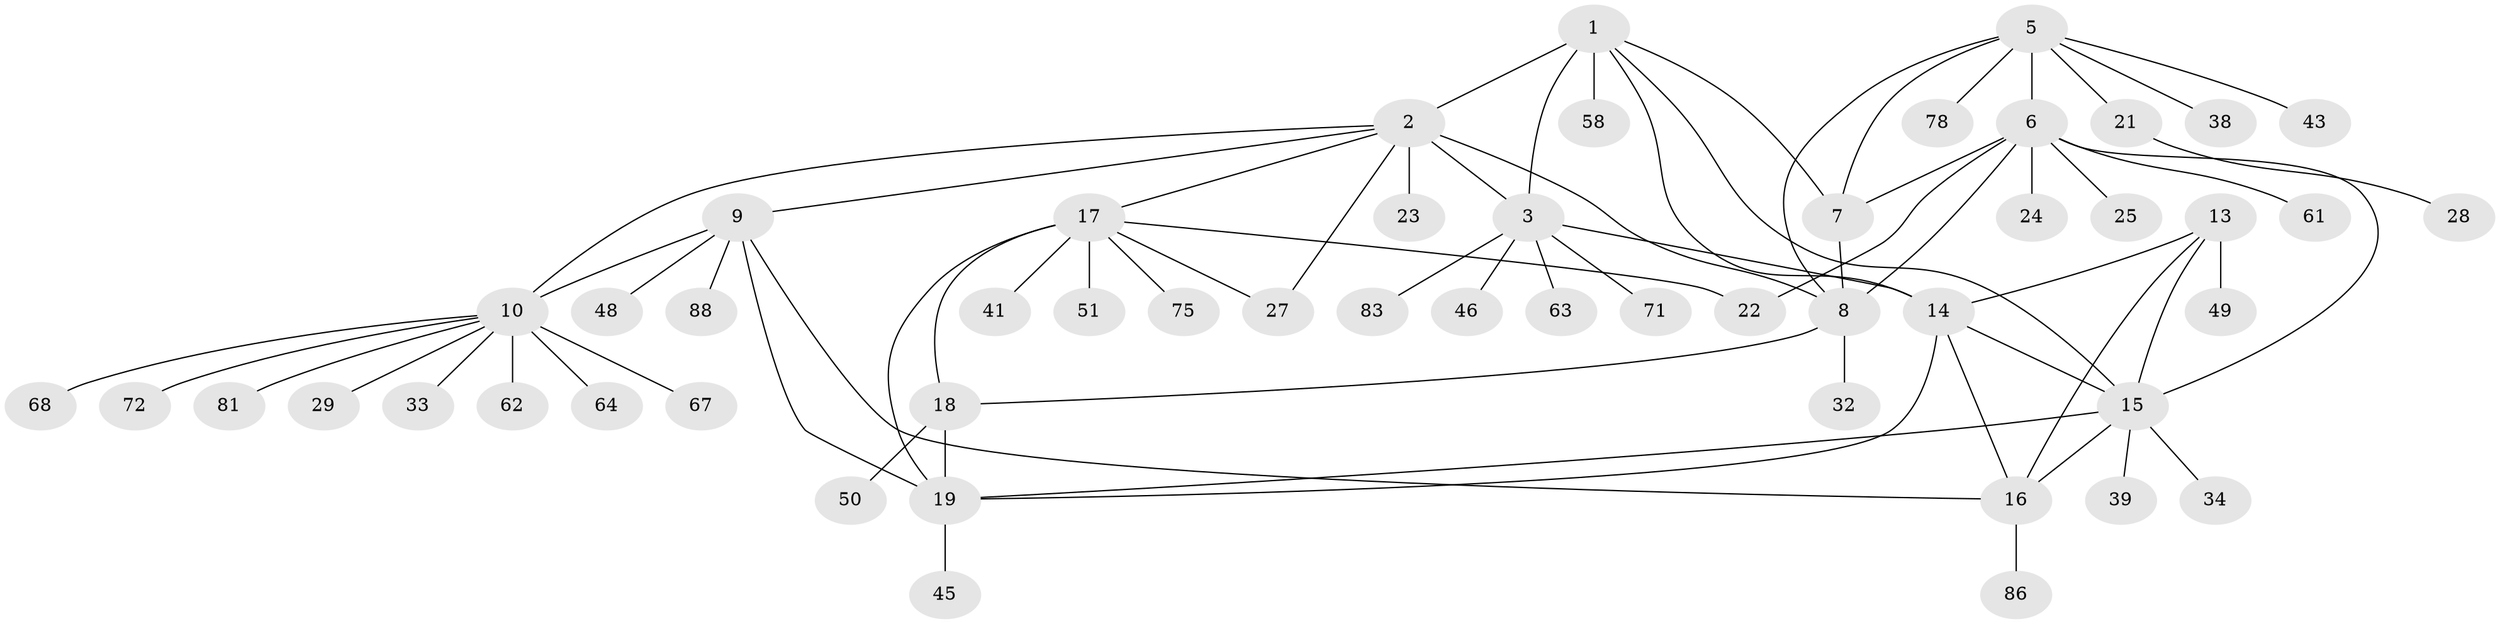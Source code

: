 // original degree distribution, {7: 0.03409090909090909, 3: 0.056818181818181816, 12: 0.022727272727272728, 9: 0.011363636363636364, 4: 0.022727272727272728, 6: 0.03409090909090909, 5: 0.03409090909090909, 8: 0.022727272727272728, 13: 0.011363636363636364, 10: 0.011363636363636364, 2: 0.18181818181818182, 1: 0.5568181818181818}
// Generated by graph-tools (version 1.1) at 2025/19/03/04/25 18:19:37]
// undirected, 52 vertices, 71 edges
graph export_dot {
graph [start="1"]
  node [color=gray90,style=filled];
  1;
  2 [super="+4"];
  3 [super="+26+47"];
  5 [super="+35"];
  6 [super="+53"];
  7;
  8;
  9 [super="+12"];
  10 [super="+44"];
  13;
  14 [super="+37+65+74"];
  15 [super="+36+31+52+54+70+76+82"];
  16;
  17 [super="+42"];
  18;
  19 [super="+20+30"];
  21;
  22 [super="+73+85"];
  23;
  24;
  25;
  27;
  28;
  29;
  32;
  33;
  34;
  38;
  39;
  41;
  43;
  45 [super="+55"];
  46;
  48;
  49;
  50;
  51;
  58 [super="+84"];
  61;
  62 [super="+77"];
  63;
  64;
  67;
  68;
  71;
  72;
  75;
  78;
  81;
  83;
  86;
  88;
  1 -- 2 [weight=2];
  1 -- 3;
  1 -- 7;
  1 -- 14;
  1 -- 58;
  1 -- 15;
  2 -- 3 [weight=2];
  2 -- 8;
  2 -- 9 [weight=2];
  2 -- 10;
  2 -- 17;
  2 -- 23;
  2 -- 27;
  3 -- 46;
  3 -- 63;
  3 -- 71;
  3 -- 83;
  3 -- 14 [weight=3];
  5 -- 6;
  5 -- 7;
  5 -- 8;
  5 -- 21;
  5 -- 43;
  5 -- 78;
  5 -- 38;
  6 -- 7;
  6 -- 8;
  6 -- 15;
  6 -- 24;
  6 -- 25;
  6 -- 61;
  6 -- 22;
  7 -- 8;
  8 -- 18;
  8 -- 32;
  9 -- 10 [weight=2];
  9 -- 16;
  9 -- 48;
  9 -- 88;
  9 -- 19;
  10 -- 29;
  10 -- 33;
  10 -- 62;
  10 -- 64;
  10 -- 67;
  10 -- 68;
  10 -- 72;
  10 -- 81;
  13 -- 14;
  13 -- 15;
  13 -- 16;
  13 -- 49;
  14 -- 15;
  14 -- 16;
  14 -- 19;
  15 -- 16;
  15 -- 34;
  15 -- 39;
  15 -- 19;
  16 -- 86;
  17 -- 18;
  17 -- 19 [weight=2];
  17 -- 22;
  17 -- 27;
  17 -- 41;
  17 -- 51;
  17 -- 75;
  18 -- 19 [weight=2];
  18 -- 50;
  19 -- 45;
  21 -- 28;
}
